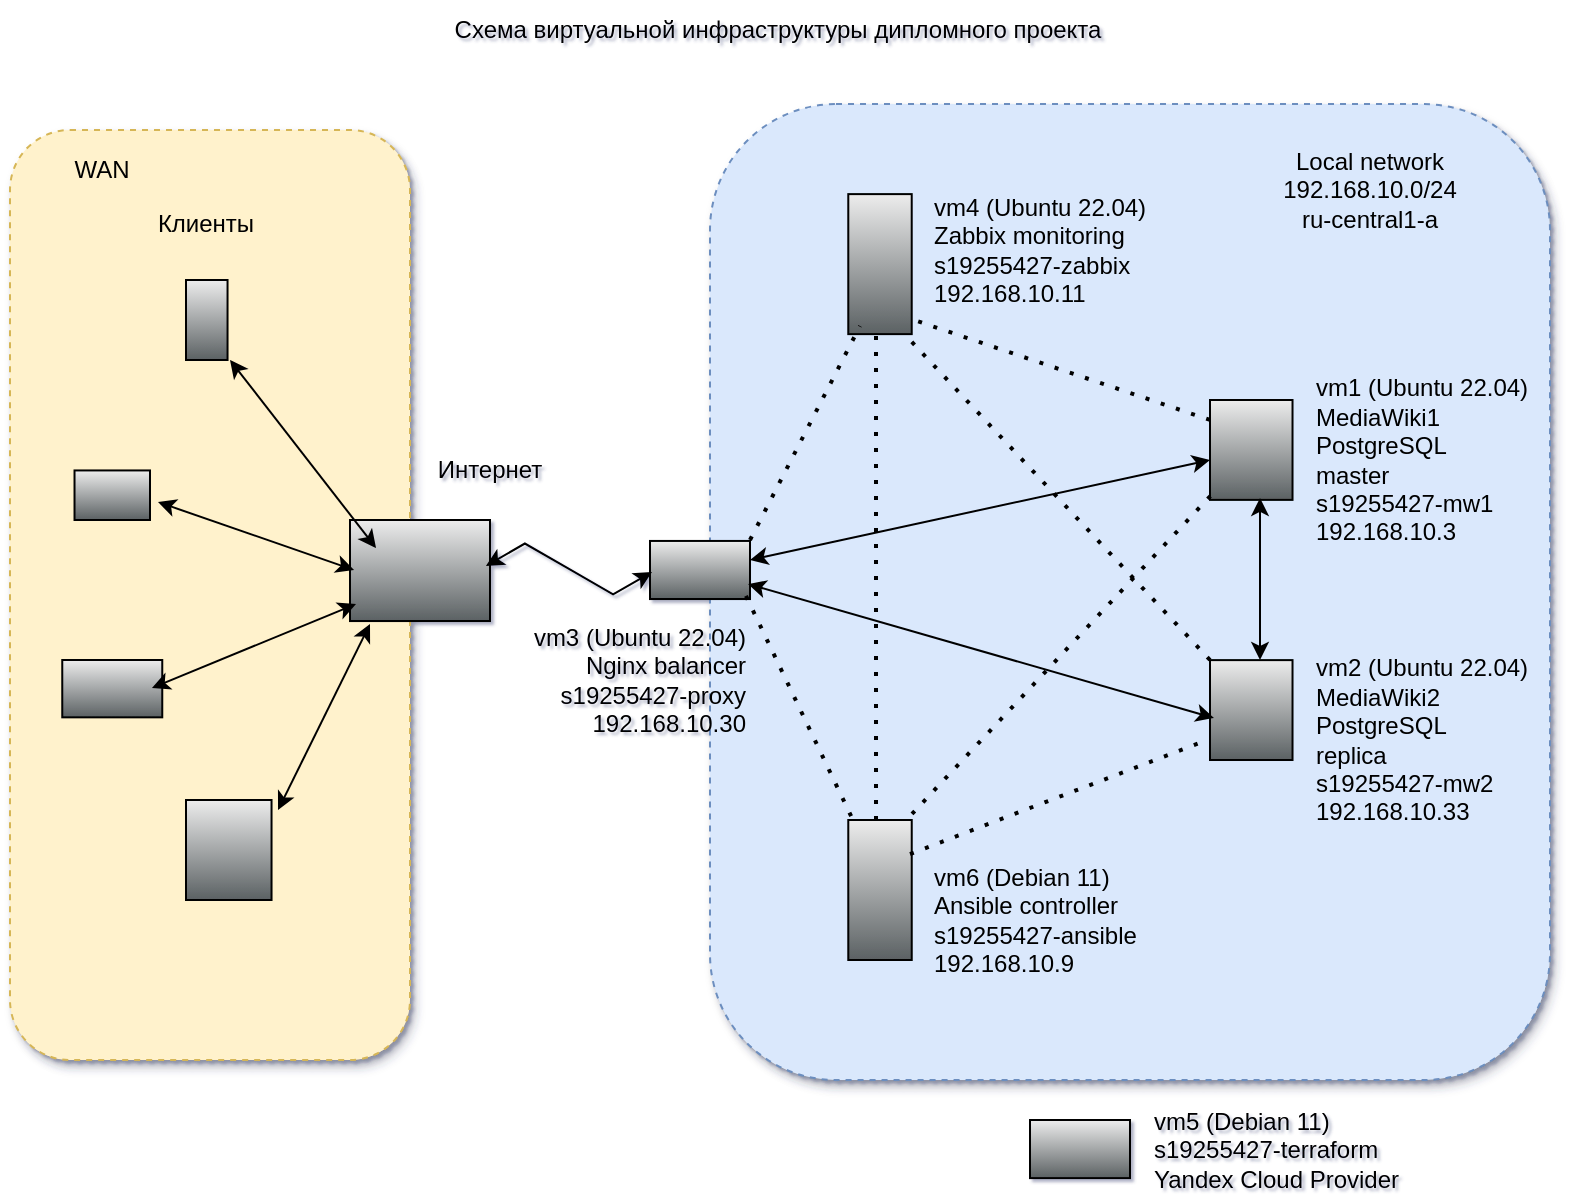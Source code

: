 <mxfile version="27.0.5">
  <diagram name="Страница — 1" id="n4EOcNhleGsmyqIuxVZn">
    <mxGraphModel dx="823" dy="634" grid="1" gridSize="10" guides="1" tooltips="1" connect="1" arrows="1" fold="1" page="1" pageScale="1" pageWidth="827" pageHeight="1169" background="#ffffff" math="0" shadow="1">
      <root>
        <mxCell id="0" />
        <mxCell id="1" parent="0" />
        <mxCell id="huxu8lk-1rCzmnSgE0Vo-41" value="" style="rounded=1;whiteSpace=wrap;html=1;shadow=1;fillColor=#dae8fc;dashed=1;strokeColor=#6c8ebf;" vertex="1" parent="1">
          <mxGeometry x="380" y="72.06" width="420" height="487.94" as="geometry" />
        </mxCell>
        <mxCell id="huxu8lk-1rCzmnSgE0Vo-40" value="" style="rounded=1;whiteSpace=wrap;html=1;dashed=1;shadow=1;fillColor=#fff2cc;glass=0;strokeColor=#d6b656;" vertex="1" parent="1">
          <mxGeometry x="30" y="85" width="200" height="465" as="geometry" />
        </mxCell>
        <mxCell id="huxu8lk-1rCzmnSgE0Vo-1" value="" style="fillColorStyles=neutralFill;neutralFill=#9DA6A8;shape=mxgraph.networks2.icon;aspect=fixed;fillColor=#EDEDED;strokeColor=#000000;gradientColor=#5B6163;network2IconShadow=1;network2bgFillColor=none;network2Icon=mxgraph.networks2.server;network2IconW=1.0;network2IconH=0.581;" vertex="1" parent="1">
          <mxGeometry x="350" y="290.47" width="50.005" height="29.06" as="geometry" />
        </mxCell>
        <mxCell id="huxu8lk-1rCzmnSgE0Vo-2" value="" style="shape=mxgraph.networks2.icon;aspect=fixed;fillColor=#EDEDED;strokeColor=#000000;gradientColor=#5B6163;network2IconShadow=1;network2bgFillColor=none;network2Icon=mxgraph.networks2.cloud;network2IconYOffset=-0.08;network2IconW=1.0;network2IconH=0.722;" vertex="1" parent="1">
          <mxGeometry x="200" y="280" width="70" height="50.53" as="geometry" />
        </mxCell>
        <mxCell id="huxu8lk-1rCzmnSgE0Vo-7" value="" style="shape=mxgraph.networks2.icon;aspect=fixed;fillColor=#EDEDED;strokeColor=#000000;gradientColor=#5B6163;network2IconShadow=1;network2bgFillColor=none;network2Icon=mxgraph.networks2.mobile_phone;network2IconXOffset=0.005;network2IconW=0.53;network2IconH=1.02;" vertex="1" parent="1">
          <mxGeometry x="118" y="160" width="20.77" height="40" as="geometry" />
        </mxCell>
        <mxCell id="huxu8lk-1rCzmnSgE0Vo-8" value="" style="shape=mxgraph.networks2.icon;aspect=fixed;fillColor=#EDEDED;strokeColor=#000000;gradientColor=#5B6163;network2IconShadow=1;network2bgFillColor=none;network2Icon=mxgraph.networks2.laptop;network2IconW=1;network2IconH=0.573;" vertex="1" parent="1">
          <mxGeometry x="56.13" y="350" width="50" height="28.67" as="geometry" />
        </mxCell>
        <mxCell id="huxu8lk-1rCzmnSgE0Vo-9" value="" style="shape=mxgraph.networks2.icon;aspect=fixed;fillColor=#EDEDED;strokeColor=#000000;gradientColor=#5B6163;network2IconShadow=1;network2bgFillColor=none;network2Icon=mxgraph.networks2.terminal;network2IconW=0.855;network2IconH=1;" vertex="1" parent="1">
          <mxGeometry x="118" y="420" width="42.77" height="50" as="geometry" />
        </mxCell>
        <mxCell id="huxu8lk-1rCzmnSgE0Vo-10" value="" style="shape=mxgraph.networks2.icon;aspect=fixed;fillColor=#EDEDED;strokeColor=#000000;gradientColor=#5B6163;network2IconShadow=1;network2bgFillColor=none;network2Icon=mxgraph.networks2.data_management;network2IconW=0.825;network2IconH=0.999;" vertex="1" parent="1">
          <mxGeometry x="630" y="220" width="41.26" height="49.945" as="geometry" />
        </mxCell>
        <mxCell id="huxu8lk-1rCzmnSgE0Vo-11" value="" style="shape=mxgraph.networks2.icon;aspect=fixed;fillColor=#EDEDED;strokeColor=#000000;gradientColor=#5B6163;network2IconShadow=1;network2bgFillColor=none;network2Icon=mxgraph.networks2.data_management;network2IconW=0.825;network2IconH=0.999;" vertex="1" parent="1">
          <mxGeometry x="630" y="350.06" width="41.26" height="49.945" as="geometry" />
        </mxCell>
        <mxCell id="huxu8lk-1rCzmnSgE0Vo-12" value="" style="shape=mxgraph.networks2.icon;aspect=fixed;fillColor=#EDEDED;strokeColor=#000000;gradientColor=#5B6163;network2IconShadow=1;network2bgFillColor=none;network2Icon=mxgraph.networks2.desktop_pc;network2IconXOffset=-0.003;network2IconYOffset=0.0;network2IconW=0.453;network2IconH=1.0;" vertex="1" parent="1">
          <mxGeometry x="449.14" y="117.06" width="31.72" height="70" as="geometry" />
        </mxCell>
        <mxCell id="huxu8lk-1rCzmnSgE0Vo-13" value="" style="shape=mxgraph.networks2.icon;aspect=fixed;fillColor=#EDEDED;strokeColor=#000000;gradientColor=#5B6163;network2IconShadow=1;network2bgFillColor=none;network2Icon=mxgraph.networks2.desktop_pc;network2IconXOffset=-0.003;network2IconYOffset=0.0;network2IconW=0.453;network2IconH=1.0;" vertex="1" parent="1">
          <mxGeometry x="449.14" y="430" width="31.73" height="70" as="geometry" />
        </mxCell>
        <mxCell id="huxu8lk-1rCzmnSgE0Vo-14" value="" style="shape=mxgraph.networks2.icon;aspect=fixed;fillColor=#EDEDED;strokeColor=#000000;gradientColor=#5B6163;network2IconShadow=1;network2bgFillColor=none;network2Icon=mxgraph.networks2.tablet;network2IconW=1;network2IconH=0.657;" vertex="1" parent="1">
          <mxGeometry x="62.26" y="255.22" width="37.74" height="24.78" as="geometry" />
        </mxCell>
        <mxCell id="huxu8lk-1rCzmnSgE0Vo-17" value="" style="endArrow=classic;startArrow=classic;html=1;rounded=0;entryX=0.02;entryY=0.534;entryDx=0;entryDy=0;entryPerimeter=0;exitX=0.971;exitY=0.455;exitDx=0;exitDy=0;exitPerimeter=0;edgeStyle=isometricEdgeStyle;" edge="1" parent="1" source="huxu8lk-1rCzmnSgE0Vo-2" target="huxu8lk-1rCzmnSgE0Vo-1">
          <mxGeometry width="50" height="50" relative="1" as="geometry">
            <mxPoint x="400" y="350" as="sourcePoint" />
            <mxPoint x="450" y="300" as="targetPoint" />
          </mxGeometry>
        </mxCell>
        <mxCell id="huxu8lk-1rCzmnSgE0Vo-18" value="" style="endArrow=classic;startArrow=classic;html=1;rounded=0;elbow=vertical;exitX=0.186;exitY=0.277;exitDx=0;exitDy=0;exitPerimeter=0;" edge="1" parent="1" source="huxu8lk-1rCzmnSgE0Vo-2">
          <mxGeometry width="50" height="50" relative="1" as="geometry">
            <mxPoint x="220" y="290" as="sourcePoint" />
            <mxPoint x="140" y="200" as="targetPoint" />
          </mxGeometry>
        </mxCell>
        <mxCell id="huxu8lk-1rCzmnSgE0Vo-19" value="" style="endArrow=classic;startArrow=classic;html=1;rounded=0;elbow=vertical;entryX=1.106;entryY=0.637;entryDx=0;entryDy=0;entryPerimeter=0;exitX=0.029;exitY=0.495;exitDx=0;exitDy=0;exitPerimeter=0;" edge="1" parent="1" source="huxu8lk-1rCzmnSgE0Vo-2" target="huxu8lk-1rCzmnSgE0Vo-14">
          <mxGeometry width="50" height="50" relative="1" as="geometry">
            <mxPoint x="400" y="350" as="sourcePoint" />
            <mxPoint x="450" y="300" as="targetPoint" />
          </mxGeometry>
        </mxCell>
        <mxCell id="huxu8lk-1rCzmnSgE0Vo-20" value="" style="endArrow=classic;startArrow=classic;html=1;rounded=0;elbow=vertical;exitX=0.897;exitY=0.488;exitDx=0;exitDy=0;exitPerimeter=0;entryX=0.043;entryY=0.831;entryDx=0;entryDy=0;entryPerimeter=0;" edge="1" parent="1" source="huxu8lk-1rCzmnSgE0Vo-8" target="huxu8lk-1rCzmnSgE0Vo-2">
          <mxGeometry width="50" height="50" relative="1" as="geometry">
            <mxPoint x="400" y="350" as="sourcePoint" />
            <mxPoint x="450" y="300" as="targetPoint" />
          </mxGeometry>
        </mxCell>
        <mxCell id="huxu8lk-1rCzmnSgE0Vo-21" value="" style="endArrow=classic;startArrow=classic;html=1;rounded=0;elbow=vertical;exitX=1.076;exitY=0.1;exitDx=0;exitDy=0;exitPerimeter=0;" edge="1" parent="1" source="huxu8lk-1rCzmnSgE0Vo-9">
          <mxGeometry width="50" height="50" relative="1" as="geometry">
            <mxPoint x="400" y="350" as="sourcePoint" />
            <mxPoint x="210" y="332" as="targetPoint" />
          </mxGeometry>
        </mxCell>
        <mxCell id="huxu8lk-1rCzmnSgE0Vo-22" value="" style="endArrow=classic;startArrow=classic;html=1;rounded=0;elbow=vertical;entryX=0;entryY=0.601;entryDx=0;entryDy=0;entryPerimeter=0;exitX=1;exitY=0.328;exitDx=0;exitDy=0;exitPerimeter=0;" edge="1" parent="1" source="huxu8lk-1rCzmnSgE0Vo-1" target="huxu8lk-1rCzmnSgE0Vo-10">
          <mxGeometry width="50" height="50" relative="1" as="geometry">
            <mxPoint x="400" y="350" as="sourcePoint" />
            <mxPoint x="610" y="250" as="targetPoint" />
          </mxGeometry>
        </mxCell>
        <mxCell id="huxu8lk-1rCzmnSgE0Vo-23" value="" style="endArrow=classic;startArrow=classic;html=1;rounded=0;elbow=vertical;entryX=0.048;entryY=0.579;entryDx=0;entryDy=0;entryPerimeter=0;exitX=0.98;exitY=0.741;exitDx=0;exitDy=0;exitPerimeter=0;" edge="1" parent="1" source="huxu8lk-1rCzmnSgE0Vo-1" target="huxu8lk-1rCzmnSgE0Vo-11">
          <mxGeometry width="50" height="50" relative="1" as="geometry">
            <mxPoint x="400" y="350" as="sourcePoint" />
            <mxPoint x="450" y="300" as="targetPoint" />
          </mxGeometry>
        </mxCell>
        <mxCell id="huxu8lk-1rCzmnSgE0Vo-24" value="" style="endArrow=classic;startArrow=classic;html=1;rounded=0;elbow=vertical;entryX=0.606;entryY=0.981;entryDx=0;entryDy=0;entryPerimeter=0;" edge="1" parent="1" target="huxu8lk-1rCzmnSgE0Vo-10">
          <mxGeometry width="50" height="50" relative="1" as="geometry">
            <mxPoint x="655" y="350" as="sourcePoint" />
            <mxPoint x="450" y="300" as="targetPoint" />
          </mxGeometry>
        </mxCell>
        <mxCell id="huxu8lk-1rCzmnSgE0Vo-25" value="" style="endArrow=none;dashed=1;html=1;dashPattern=1 3;strokeWidth=2;rounded=0;elbow=vertical;entryX=0.185;entryY=0.942;entryDx=0;entryDy=0;entryPerimeter=0;" edge="1" parent="1" target="huxu8lk-1rCzmnSgE0Vo-12">
          <mxGeometry width="50" height="50" relative="1" as="geometry">
            <mxPoint x="400" y="290" as="sourcePoint" />
            <mxPoint x="450" y="300" as="targetPoint" />
          </mxGeometry>
        </mxCell>
        <mxCell id="huxu8lk-1rCzmnSgE0Vo-26" value="" style="endArrow=none;dashed=1;html=1;dashPattern=1 3;strokeWidth=2;rounded=0;elbow=vertical;entryX=0.059;entryY=-0.014;entryDx=0;entryDy=0;entryPerimeter=0;exitX=0.96;exitY=0.947;exitDx=0;exitDy=0;exitPerimeter=0;" edge="1" parent="1" source="huxu8lk-1rCzmnSgE0Vo-1" target="huxu8lk-1rCzmnSgE0Vo-13">
          <mxGeometry width="50" height="50" relative="1" as="geometry">
            <mxPoint x="400" y="350" as="sourcePoint" />
            <mxPoint x="450" y="300" as="targetPoint" />
          </mxGeometry>
        </mxCell>
        <mxCell id="huxu8lk-1rCzmnSgE0Vo-27" value="" style="endArrow=none;dashed=1;html=1;dashPattern=1 3;strokeWidth=2;rounded=0;elbow=vertical;entryX=0.437;entryY=1.013;entryDx=0;entryDy=0;entryPerimeter=0;exitX=0.437;exitY=0;exitDx=0;exitDy=0;exitPerimeter=0;" edge="1" parent="1" source="huxu8lk-1rCzmnSgE0Vo-13" target="huxu8lk-1rCzmnSgE0Vo-12">
          <mxGeometry width="50" height="50" relative="1" as="geometry">
            <mxPoint x="400" y="350" as="sourcePoint" />
            <mxPoint x="450" y="300" as="targetPoint" />
          </mxGeometry>
        </mxCell>
        <mxCell id="huxu8lk-1rCzmnSgE0Vo-28" value="" style="endArrow=none;dashed=1;html=1;dashPattern=1 3;strokeWidth=2;rounded=0;elbow=vertical;" edge="1" parent="1">
          <mxGeometry width="50" height="50" relative="1" as="geometry">
            <mxPoint x="630" y="350" as="sourcePoint" />
            <mxPoint x="480" y="190" as="targetPoint" />
          </mxGeometry>
        </mxCell>
        <mxCell id="huxu8lk-1rCzmnSgE0Vo-29" value="" style="endArrow=none;dashed=1;html=1;dashPattern=1 3;strokeWidth=2;rounded=0;elbow=vertical;exitX=0;exitY=0.2;exitDx=0;exitDy=0;exitPerimeter=0;" edge="1" parent="1" source="huxu8lk-1rCzmnSgE0Vo-10">
          <mxGeometry width="50" height="50" relative="1" as="geometry">
            <mxPoint x="400" y="350" as="sourcePoint" />
            <mxPoint x="482" y="180" as="targetPoint" />
          </mxGeometry>
        </mxCell>
        <mxCell id="huxu8lk-1rCzmnSgE0Vo-30" value="" style="endArrow=none;dashed=1;html=1;dashPattern=1 3;strokeWidth=2;rounded=0;elbow=vertical;entryX=0.073;entryY=0.901;entryDx=0;entryDy=0;entryPerimeter=0;exitX=1.004;exitY=-0.043;exitDx=0;exitDy=0;exitPerimeter=0;" edge="1" parent="1" source="huxu8lk-1rCzmnSgE0Vo-13" target="huxu8lk-1rCzmnSgE0Vo-10">
          <mxGeometry width="50" height="50" relative="1" as="geometry">
            <mxPoint x="400" y="350" as="sourcePoint" />
            <mxPoint x="450" y="300" as="targetPoint" />
          </mxGeometry>
        </mxCell>
        <mxCell id="huxu8lk-1rCzmnSgE0Vo-31" value="" style="endArrow=none;dashed=1;html=1;dashPattern=1 3;strokeWidth=2;rounded=0;elbow=vertical;entryX=-0.097;entryY=0.82;entryDx=0;entryDy=0;entryPerimeter=0;exitX=0.973;exitY=0.243;exitDx=0;exitDy=0;exitPerimeter=0;" edge="1" parent="1" source="huxu8lk-1rCzmnSgE0Vo-13" target="huxu8lk-1rCzmnSgE0Vo-11">
          <mxGeometry width="50" height="50" relative="1" as="geometry">
            <mxPoint x="400" y="350" as="sourcePoint" />
            <mxPoint x="450" y="300" as="targetPoint" />
          </mxGeometry>
        </mxCell>
        <mxCell id="huxu8lk-1rCzmnSgE0Vo-32" value="vm4 (Ubuntu 22.04)&lt;div&gt;Zabbix&amp;nbsp;&lt;span style=&quot;background-color: transparent; color: light-dark(rgb(0, 0, 0), rgb(255, 255, 255));&quot;&gt;monitoring&lt;/span&gt;&lt;/div&gt;&lt;div&gt;&lt;span style=&quot;background-color: transparent; color: light-dark(rgb(0, 0, 0), rgb(255, 255, 255));&quot;&gt;s19255427-zabbix&lt;/span&gt;&lt;/div&gt;&lt;div&gt;&lt;span style=&quot;background-color: transparent; color: light-dark(rgb(0, 0, 0), rgb(255, 255, 255));&quot;&gt;192.168.10.11&lt;/span&gt;&lt;/div&gt;" style="text;strokeColor=none;align=left;fillColor=none;html=1;verticalAlign=middle;whiteSpace=wrap;rounded=0;" vertex="1" parent="1">
          <mxGeometry x="490" y="120" width="110" height="50" as="geometry" />
        </mxCell>
        <mxCell id="huxu8lk-1rCzmnSgE0Vo-33" value="vm1 (Ubuntu 22.04)&lt;div&gt;MediaWiki1&lt;div&gt;PostgreSQL&lt;/div&gt;&lt;div&gt;&lt;span style=&quot;background-color: transparent; color: light-dark(rgb(0, 0, 0), rgb(255, 255, 255));&quot;&gt;master&lt;/span&gt;&lt;/div&gt;&lt;/div&gt;&lt;div&gt;&lt;span style=&quot;background-color: transparent; color: light-dark(rgb(0, 0, 0), rgb(255, 255, 255));&quot;&gt;s19255427-mw1&lt;/span&gt;&lt;/div&gt;&lt;div&gt;&lt;span style=&quot;background-color: transparent; color: light-dark(rgb(0, 0, 0), rgb(255, 255, 255));&quot;&gt;192.168.10.3&lt;/span&gt;&lt;/div&gt;" style="text;strokeColor=none;align=left;fillColor=none;html=1;verticalAlign=middle;whiteSpace=wrap;rounded=0;" vertex="1" parent="1">
          <mxGeometry x="681.26" y="209.85" width="108.74" height="80.15" as="geometry" />
        </mxCell>
        <mxCell id="huxu8lk-1rCzmnSgE0Vo-34" value="vm2 (Ubuntu 22.04)&lt;div&gt;MediaWiki2&lt;div&gt;PostgreSQL&lt;/div&gt;&lt;div&gt;replica&lt;/div&gt;&lt;/div&gt;&lt;div&gt;s19255427-mw2&lt;/div&gt;&lt;div&gt;192.168.10.33&lt;/div&gt;" style="text;strokeColor=none;align=left;fillColor=none;html=1;verticalAlign=middle;whiteSpace=wrap;rounded=0;" vertex="1" parent="1">
          <mxGeometry x="681.26" y="350.53" width="108.74" height="79.47" as="geometry" />
        </mxCell>
        <mxCell id="huxu8lk-1rCzmnSgE0Vo-35" value="vm6 (Debian 11)&lt;div&gt;Ansible&amp;nbsp;&lt;span style=&quot;background-color: transparent; color: light-dark(rgb(0, 0, 0), rgb(255, 255, 255));&quot;&gt;controller&lt;/span&gt;&lt;/div&gt;&lt;div&gt;&lt;span style=&quot;background-color: transparent; color: light-dark(rgb(0, 0, 0), rgb(255, 255, 255));&quot;&gt;s19255427-ansible&lt;/span&gt;&lt;/div&gt;&lt;div&gt;&lt;span style=&quot;background-color: transparent; color: light-dark(rgb(0, 0, 0), rgb(255, 255, 255));&quot;&gt;192.168.10.9&lt;/span&gt;&lt;/div&gt;" style="text;strokeColor=none;align=left;fillColor=none;html=1;verticalAlign=middle;whiteSpace=wrap;rounded=0;" vertex="1" parent="1">
          <mxGeometry x="490" y="450" width="130" height="60" as="geometry" />
        </mxCell>
        <mxCell id="huxu8lk-1rCzmnSgE0Vo-36" value="Интернет" style="text;strokeColor=none;align=center;fillColor=none;html=1;verticalAlign=middle;whiteSpace=wrap;rounded=0;" vertex="1" parent="1">
          <mxGeometry x="240" y="239.95" width="60" height="30" as="geometry" />
        </mxCell>
        <mxCell id="huxu8lk-1rCzmnSgE0Vo-37" value="Local network&lt;div&gt;192.168.10.0/24&lt;/div&gt;&lt;div&gt;ru-central1-a&lt;/div&gt;" style="text;strokeColor=none;align=center;fillColor=none;html=1;verticalAlign=middle;whiteSpace=wrap;rounded=0;" vertex="1" parent="1">
          <mxGeometry x="660" y="90" width="100" height="50" as="geometry" />
        </mxCell>
        <mxCell id="huxu8lk-1rCzmnSgE0Vo-38" value="Клиенты" style="text;strokeColor=none;align=center;fillColor=none;html=1;verticalAlign=middle;whiteSpace=wrap;rounded=0;" vertex="1" parent="1">
          <mxGeometry x="98.39" y="117.06" width="60" height="30" as="geometry" />
        </mxCell>
        <mxCell id="huxu8lk-1rCzmnSgE0Vo-39" value="vm3 (Ubuntu 22.04)&lt;div&gt;Nginx balancer&lt;br&gt;&lt;div&gt;&lt;span style=&quot;background-color: transparent; color: light-dark(rgb(0, 0, 0), rgb(255, 255, 255));&quot;&gt;s19255427-proxy&lt;/span&gt;&lt;/div&gt;&lt;div&gt;&lt;span style=&quot;background-color: transparent; color: light-dark(rgb(0, 0, 0), rgb(255, 255, 255));&quot;&gt;192.168.10.30&lt;/span&gt;&lt;/div&gt;&lt;/div&gt;" style="text;strokeColor=none;align=right;fillColor=none;html=1;verticalAlign=middle;whiteSpace=wrap;rounded=0;" vertex="1" parent="1">
          <mxGeometry x="290.01" y="330.53" width="110" height="59.47" as="geometry" />
        </mxCell>
        <mxCell id="huxu8lk-1rCzmnSgE0Vo-42" value="WAN" style="text;strokeColor=none;align=center;fillColor=none;html=1;verticalAlign=middle;whiteSpace=wrap;rounded=0;" vertex="1" parent="1">
          <mxGeometry x="46.13" y="90" width="60" height="30" as="geometry" />
        </mxCell>
        <mxCell id="huxu8lk-1rCzmnSgE0Vo-43" value="Схема виртуальной инфраструктуры дипломного проекта" style="text;strokeColor=none;align=center;fillColor=none;html=1;verticalAlign=middle;whiteSpace=wrap;rounded=0;" vertex="1" parent="1">
          <mxGeometry x="234" y="20" width="360" height="30" as="geometry" />
        </mxCell>
        <mxCell id="huxu8lk-1rCzmnSgE0Vo-44" value="" style="fillColorStyles=neutralFill;neutralFill=#9DA6A8;shape=mxgraph.networks2.icon;aspect=fixed;fillColor=#EDEDED;strokeColor=#000000;gradientColor=#5B6163;network2IconShadow=1;network2bgFillColor=none;network2Icon=mxgraph.networks2.server;network2IconW=1.0;network2IconH=0.581;" vertex="1" parent="1">
          <mxGeometry x="540" y="580" width="50.005" height="29.06" as="geometry" />
        </mxCell>
        <mxCell id="huxu8lk-1rCzmnSgE0Vo-45" value="vm5 (Debian 11)&lt;div&gt;s19255427-terraform&lt;/div&gt;&lt;div&gt;Yandex Cloud Provider&lt;/div&gt;" style="text;strokeColor=none;align=left;fillColor=none;html=1;verticalAlign=middle;whiteSpace=wrap;rounded=0;" vertex="1" parent="1">
          <mxGeometry x="600" y="574.53" width="140" height="40" as="geometry" />
        </mxCell>
      </root>
    </mxGraphModel>
  </diagram>
</mxfile>
